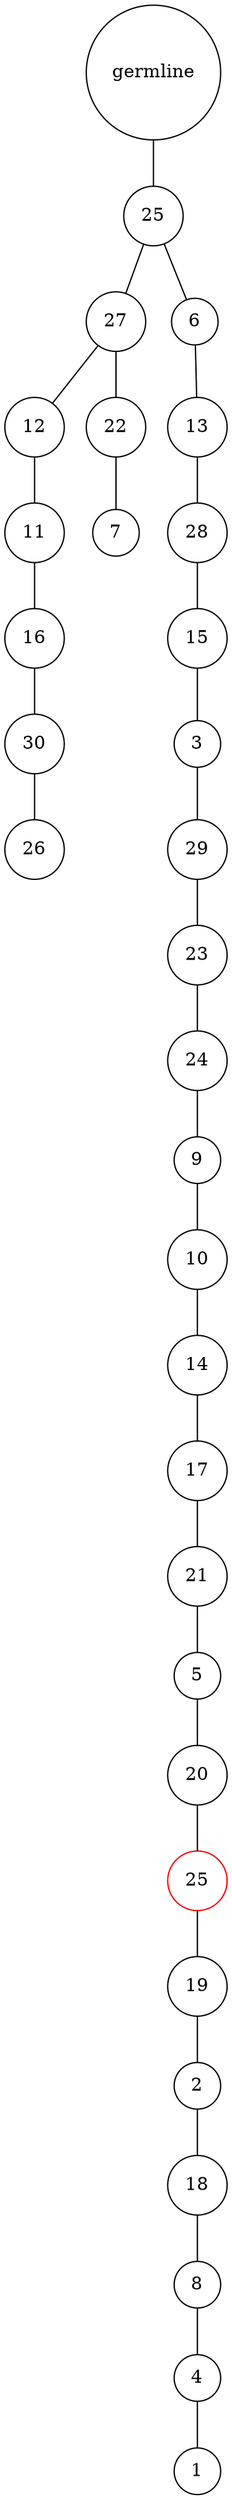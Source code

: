 graph {
	rankdir=UD;
	splines=line;
	node [shape=circle]
	"0x7ff08ff8ea60" [label="germline"];
	"0x7ff08ff8ea90" [label="25"];
	"0x7ff08ff8ea60" -- "0x7ff08ff8ea90" ;
	"0x7ff08ff8eac0" [label="27"];
	"0x7ff08ff8ea90" -- "0x7ff08ff8eac0" ;
	"0x7ff08ff8eaf0" [label="12"];
	"0x7ff08ff8eac0" -- "0x7ff08ff8eaf0" ;
	"0x7ff08ff8eb20" [label="11"];
	"0x7ff08ff8eaf0" -- "0x7ff08ff8eb20" ;
	"0x7ff08ff8eb50" [label="16"];
	"0x7ff08ff8eb20" -- "0x7ff08ff8eb50" ;
	"0x7ff08ff8eb80" [label="30"];
	"0x7ff08ff8eb50" -- "0x7ff08ff8eb80" ;
	"0x7ff08ff8ebb0" [label="26"];
	"0x7ff08ff8eb80" -- "0x7ff08ff8ebb0" ;
	"0x7ff08ff8ebe0" [label="22"];
	"0x7ff08ff8eac0" -- "0x7ff08ff8ebe0" ;
	"0x7ff08ff8ec10" [label="7"];
	"0x7ff08ff8ebe0" -- "0x7ff08ff8ec10" ;
	"0x7ff08ff8ec40" [label="6"];
	"0x7ff08ff8ea90" -- "0x7ff08ff8ec40" ;
	"0x7ff08ff8ec70" [label="13"];
	"0x7ff08ff8ec40" -- "0x7ff08ff8ec70" ;
	"0x7ff08ff8eca0" [label="28"];
	"0x7ff08ff8ec70" -- "0x7ff08ff8eca0" ;
	"0x7ff08ff8ecd0" [label="15"];
	"0x7ff08ff8eca0" -- "0x7ff08ff8ecd0" ;
	"0x7ff08ff8ed00" [label="3"];
	"0x7ff08ff8ecd0" -- "0x7ff08ff8ed00" ;
	"0x7ff08ff8ed30" [label="29"];
	"0x7ff08ff8ed00" -- "0x7ff08ff8ed30" ;
	"0x7ff08ff8ed60" [label="23"];
	"0x7ff08ff8ed30" -- "0x7ff08ff8ed60" ;
	"0x7ff08ff8ed90" [label="24"];
	"0x7ff08ff8ed60" -- "0x7ff08ff8ed90" ;
	"0x7ff08ff8edc0" [label="9"];
	"0x7ff08ff8ed90" -- "0x7ff08ff8edc0" ;
	"0x7ff08ff8edf0" [label="10"];
	"0x7ff08ff8edc0" -- "0x7ff08ff8edf0" ;
	"0x7ff08ff8ee20" [label="14"];
	"0x7ff08ff8edf0" -- "0x7ff08ff8ee20" ;
	"0x7ff08ff8ee50" [label="17"];
	"0x7ff08ff8ee20" -- "0x7ff08ff8ee50" ;
	"0x7ff08ff8ee80" [label="21"];
	"0x7ff08ff8ee50" -- "0x7ff08ff8ee80" ;
	"0x7ff08ff8eeb0" [label="5"];
	"0x7ff08ff8ee80" -- "0x7ff08ff8eeb0" ;
	"0x7ff08ff8eee0" [label="20"];
	"0x7ff08ff8eeb0" -- "0x7ff08ff8eee0" ;
	"0x7ff08ff8ef10" [label="25",color="red"];
	"0x7ff08ff8eee0" -- "0x7ff08ff8ef10" ;
	"0x7ff08ff8ef40" [label="19"];
	"0x7ff08ff8ef10" -- "0x7ff08ff8ef40" ;
	"0x7ff08ff8ef70" [label="2"];
	"0x7ff08ff8ef40" -- "0x7ff08ff8ef70" ;
	"0x7ff08ff8efa0" [label="18"];
	"0x7ff08ff8ef70" -- "0x7ff08ff8efa0" ;
	"0x7ff08ff8efd0" [label="8"];
	"0x7ff08ff8efa0" -- "0x7ff08ff8efd0" ;
	"0x7ff08ff9c040" [label="4"];
	"0x7ff08ff8efd0" -- "0x7ff08ff9c040" ;
	"0x7ff08ff9c070" [label="1"];
	"0x7ff08ff9c040" -- "0x7ff08ff9c070" ;
}
